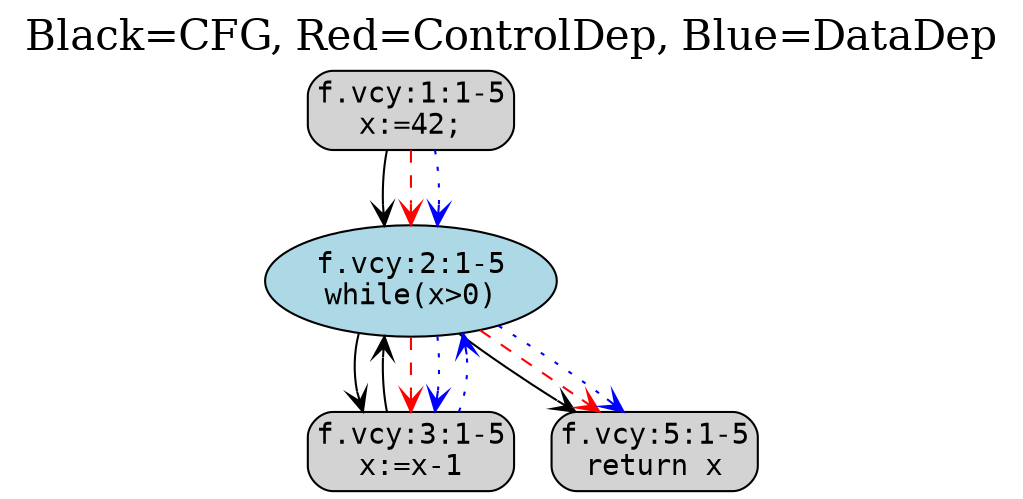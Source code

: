digraph G {
    // Graph style
    graph [rankdir="TB", fontsize=20, label="Black=CFG, Red=ControlDep, Blue=DataDep", labelloc=t]
    
    // Node styles
    node [shape=box, style="rounded,filled", fontname="Courier", margin=0.05]
    
    // Edge styles
    edge [arrowhead=vee, arrowsize=1, fontname="Courier"]
    
    // Nodes
    "f.vcy:1:1-5" [label="f.vcy:1:1-5\nx:=42;", fillcolor="#d3d3d3"]
    "f.vcy:2:1-5" [label="f.vcy:2:1-5\nwhile(x>0)", shape="oval", fillcolor="#add8e6"]
    "f.vcy:3:1-5" [label="f.vcy:3:1-5\nx:=x-1", fillcolor="#d3d3d3"]
    "f.vcy:5:1-5" [label="f.vcy:5:1-5\nreturn x", fillcolor="#d3d3d3"]
    
    // Edges
    "f.vcy:1:1-5" -> "f.vcy:2:1-5"
    "f.vcy:2:1-5" -> "f.vcy:3:1-5"
    "f.vcy:3:1-5" -> "f.vcy:2:1-5"
    "f.vcy:2:1-5" -> "f.vcy:5:1-5"

    // Control-Dep edges
    "f.vcy:1:1-5" -> "f.vcy:2:1-5" [color="red", style="dashed"]
    "f.vcy:2:1-5" -> "f.vcy:3:1-5" [color="red", style="dashed"]
    "f.vcy:2:1-5" -> "f.vcy:5:1-5" [color="red", style="dashed"]

    // Data-Dep edges
    "f.vcy:1:1-5" -> "f.vcy:2:1-5" [color="blue", style="dotted"]
    "f.vcy:2:1-5" -> "f.vcy:3:1-5" [color="blue", style="dotted"]
    "f.vcy:2:1-5" -> "f.vcy:5:1-5" [color="blue", style="dotted"]
    "f.vcy:3:1-5" -> "f.vcy:2:1-5" [color="blue", style="dotted"]
}

